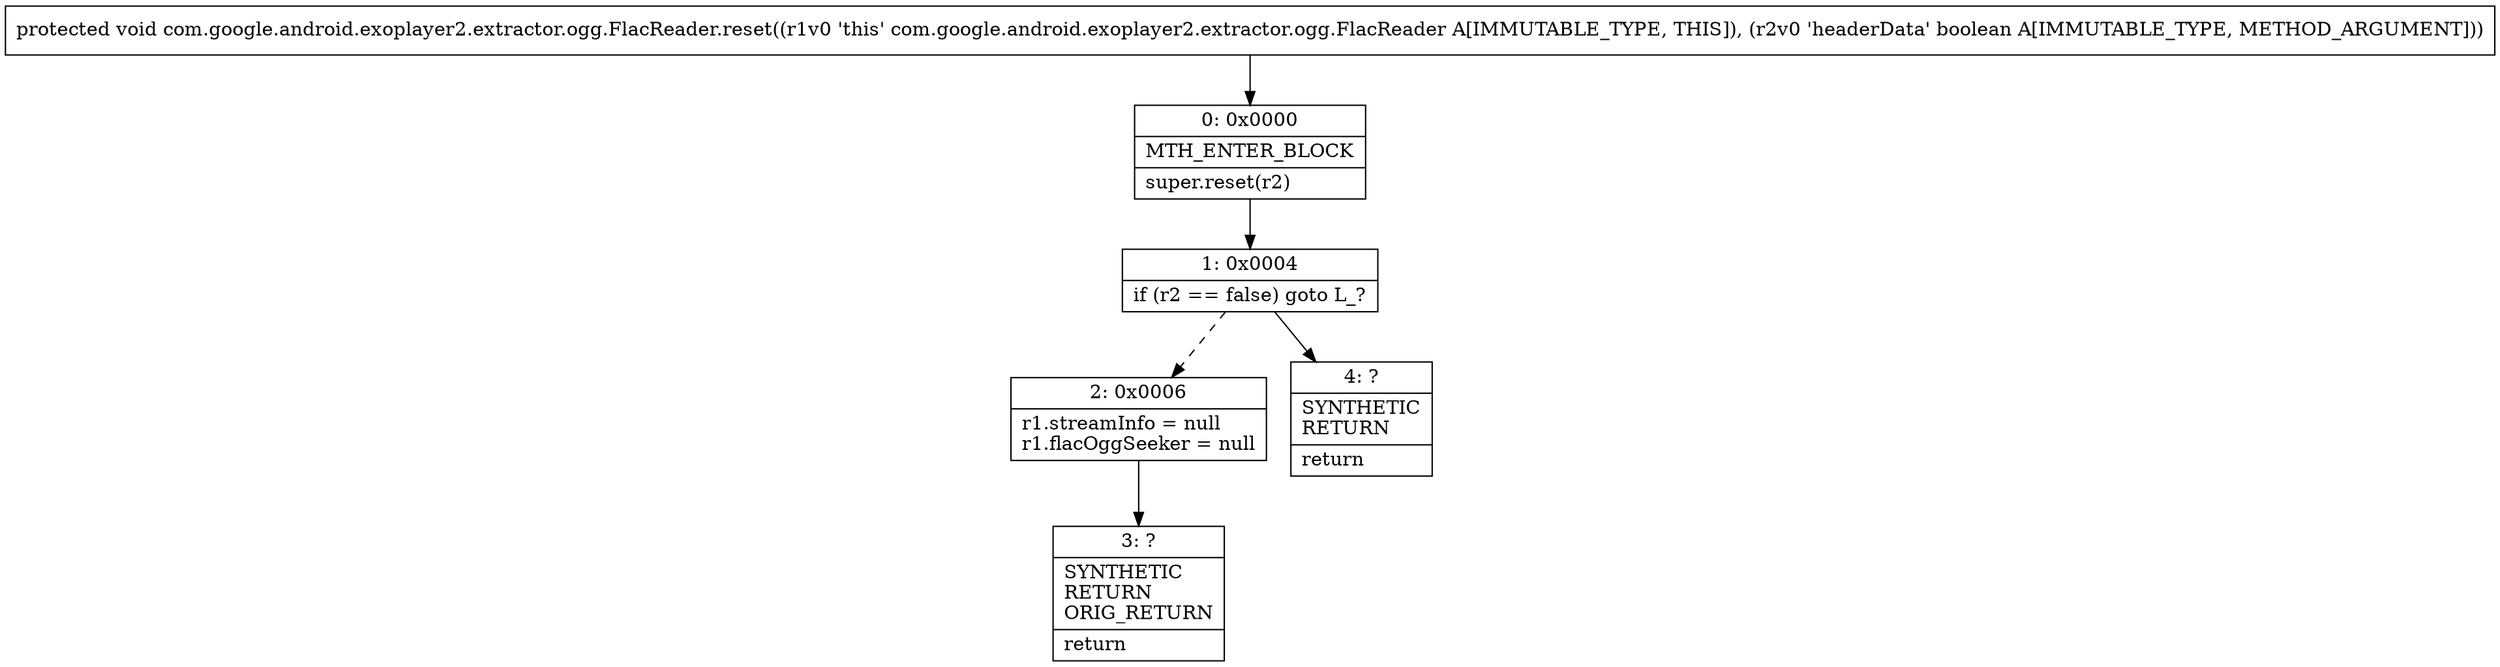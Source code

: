 digraph "CFG forcom.google.android.exoplayer2.extractor.ogg.FlacReader.reset(Z)V" {
Node_0 [shape=record,label="{0\:\ 0x0000|MTH_ENTER_BLOCK\l|super.reset(r2)\l}"];
Node_1 [shape=record,label="{1\:\ 0x0004|if (r2 == false) goto L_?\l}"];
Node_2 [shape=record,label="{2\:\ 0x0006|r1.streamInfo = null\lr1.flacOggSeeker = null\l}"];
Node_3 [shape=record,label="{3\:\ ?|SYNTHETIC\lRETURN\lORIG_RETURN\l|return\l}"];
Node_4 [shape=record,label="{4\:\ ?|SYNTHETIC\lRETURN\l|return\l}"];
MethodNode[shape=record,label="{protected void com.google.android.exoplayer2.extractor.ogg.FlacReader.reset((r1v0 'this' com.google.android.exoplayer2.extractor.ogg.FlacReader A[IMMUTABLE_TYPE, THIS]), (r2v0 'headerData' boolean A[IMMUTABLE_TYPE, METHOD_ARGUMENT])) }"];
MethodNode -> Node_0;
Node_0 -> Node_1;
Node_1 -> Node_2[style=dashed];
Node_1 -> Node_4;
Node_2 -> Node_3;
}


